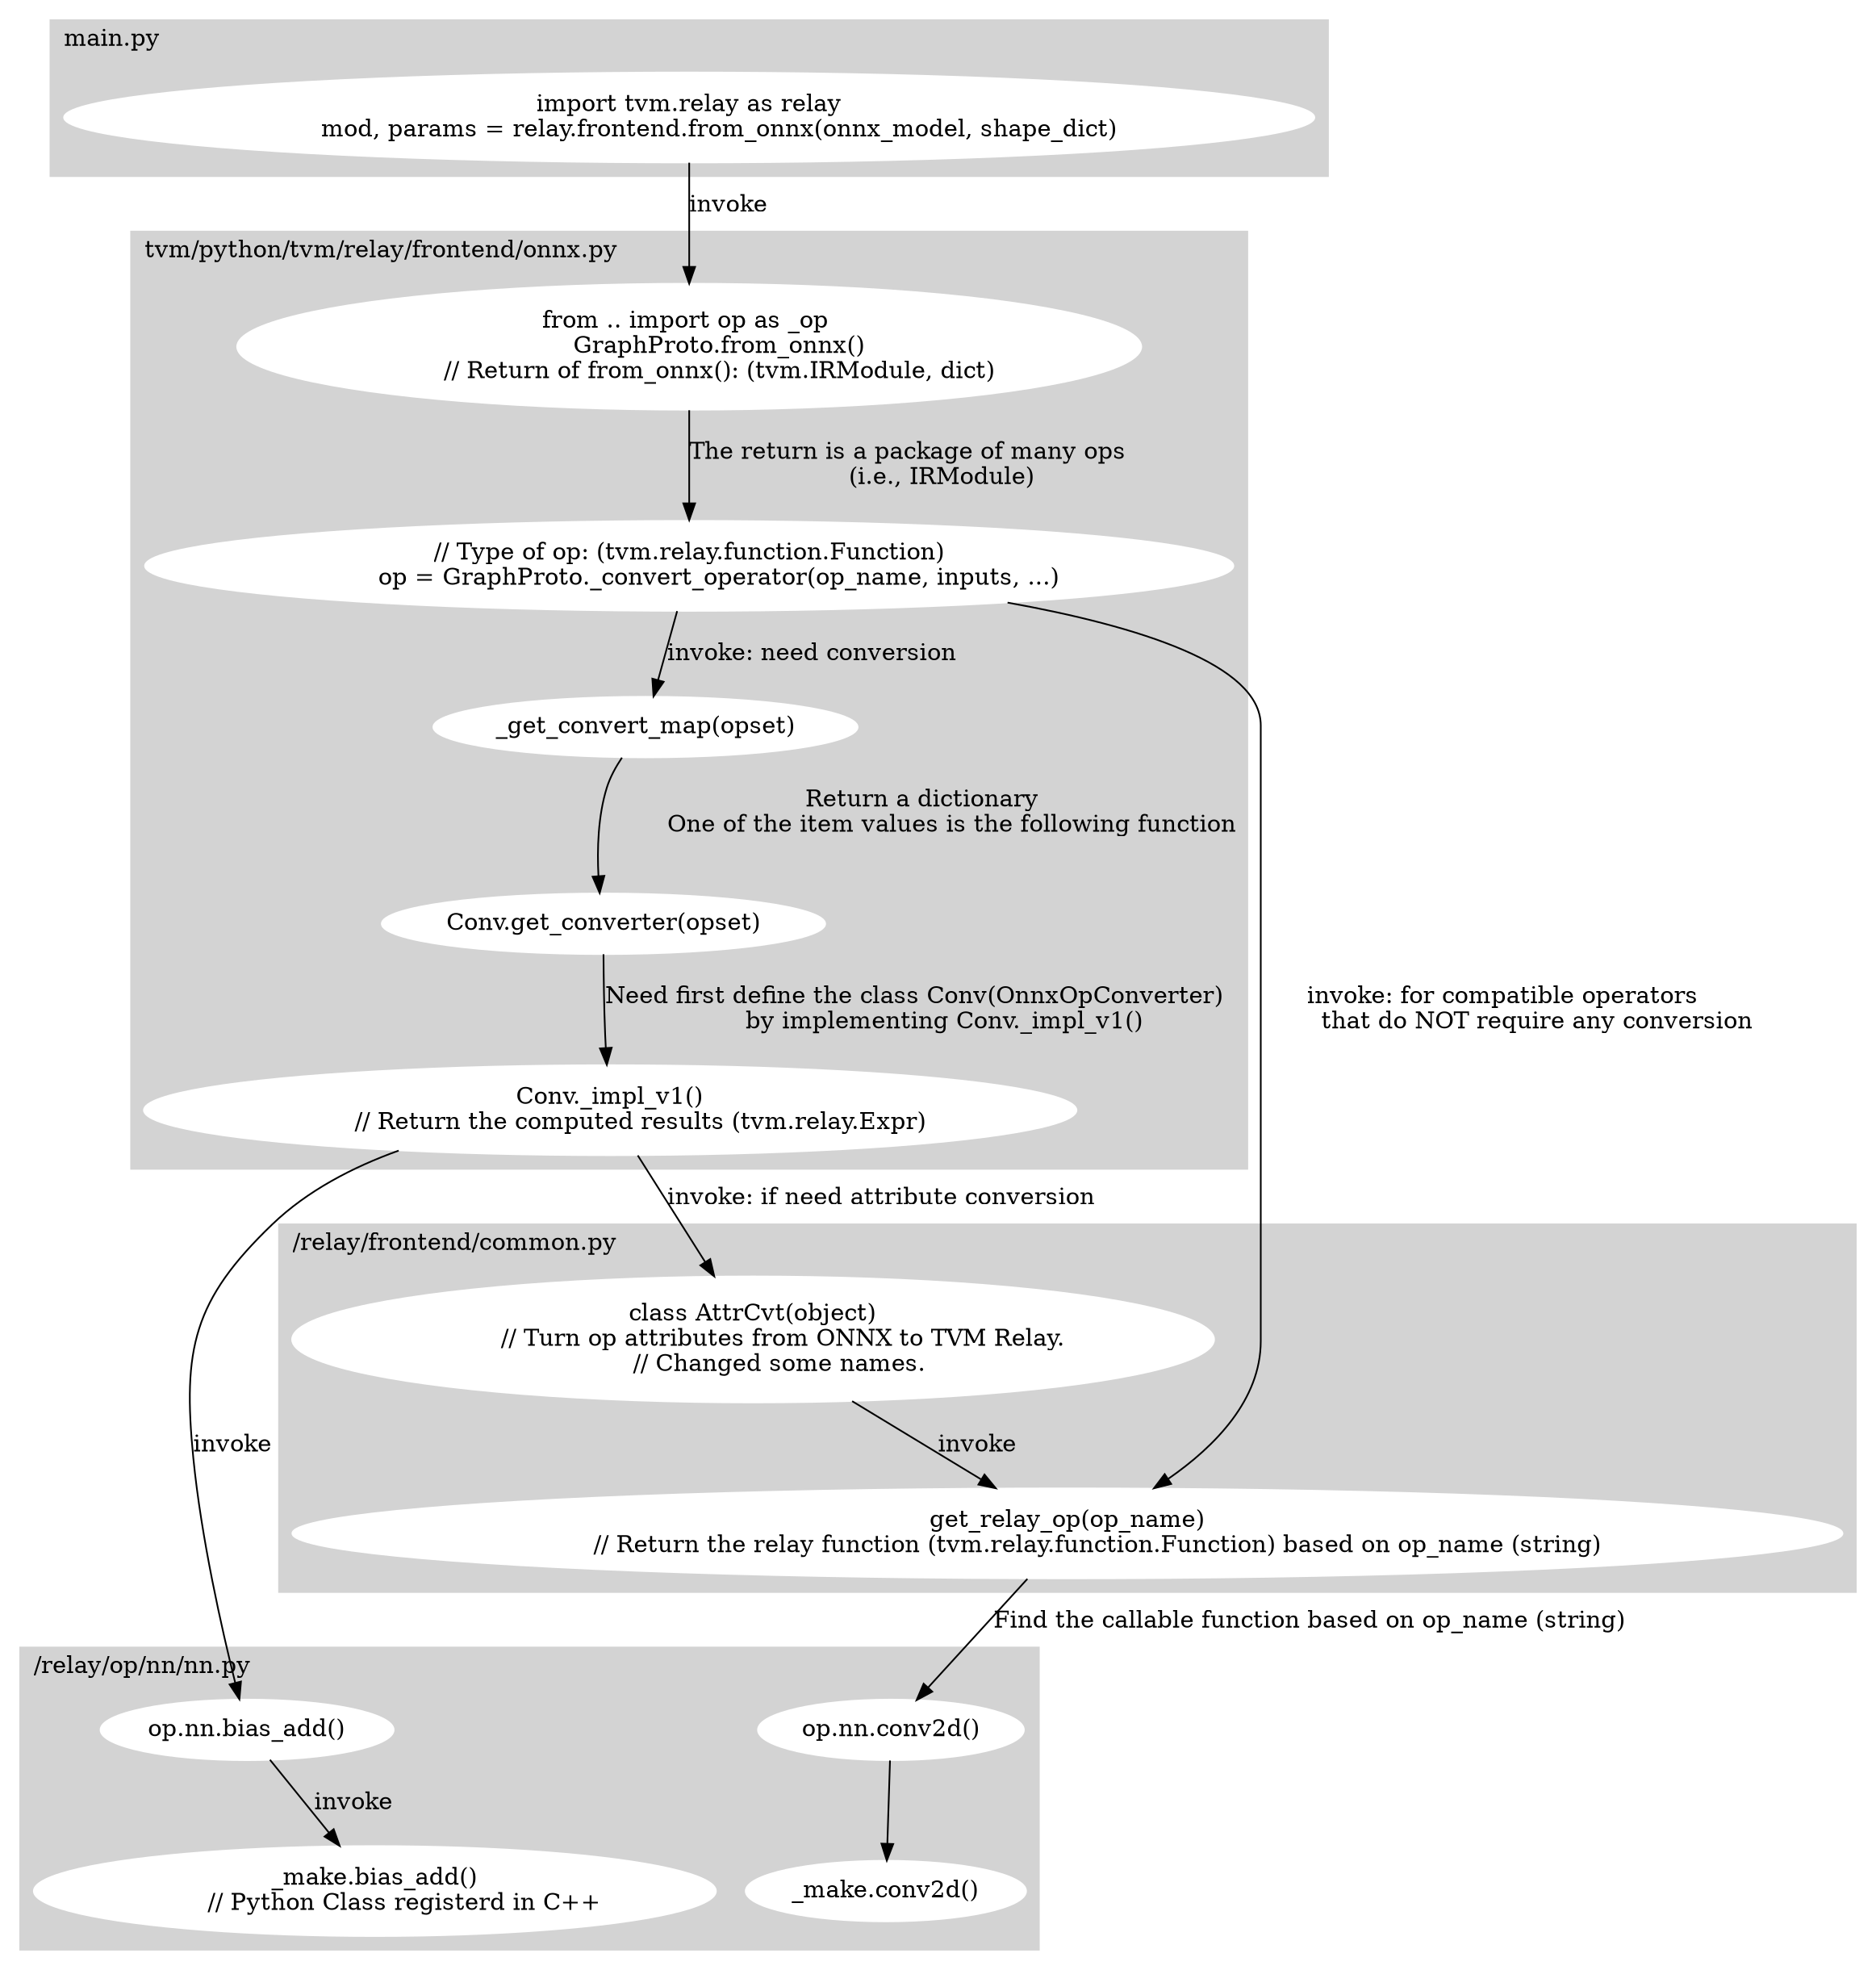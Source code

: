 digraph graphname {
    
    subgraph cluster_0 {
		style=filled;color=lightgrey;labeljust="l"
        node [style=filled,color=white];
        main [label="import tvm.relay as relay
        mod, params = relay.frontend.from_onnx(onnx_model, shape_dict)"]
		label = "main.py";
	}

    subgraph cluster_1 {
		style=filled;color=lightgrey;labeljust="l"
        node [style=filled,color=white];

        main->onnx0 [label="invoke"]
        onnx0 [label="from .. import op as _op 
        GraphProto.from_onnx()
        // Return of from_onnx(): (tvm.IRModule, dict)"]
        onnx1 [label="// Type of op: (tvm.relay.function.Function)
        op = GraphProto._convert_operator(op_name, inputs, ...)"]
        onnx0->onnx1 [label="The return is a package of many ops 
        (i.e., IRModule)"]; 
        onnx2 [label="_get_convert_map(opset)"]
        onnx4 [label="Conv.get_converter(opset)"]
        onnx4_1 [label="Conv._impl_v1()
        // Return the computed results (tvm.relay.Expr)"]
        onnx1->onnx2 [label="invoke: need conversion"]; 
        onnx2->onnx4 [label="Return a dictionary
        One of the item values is the following function
        "]; 
        onnx4->onnx4_1[label="Need first define the class Conv(OnnxOpConverter)
        by implementing Conv._impl_v1()"]

        label = "tvm/python/tvm/relay/frontend/onnx.py";
        }

    subgraph cluster_2 {
		style=filled;color=lightgrey;labeljust="l"
        node [style=filled,color=white];
		onnx5 [label="class AttrCvt(object)
        // Turn op attributes from ONNX to TVM Relay.
        // Changed some names. "]
        onnx3 [label="get_relay_op(op_name)
        // Return the relay function (tvm.relay.function.Function) based on op_name (string)"]
        onnx4_1->onnx5 [label="invoke: if need attribute conversion"]
        onnx5->onnx3 [label="invoke"]
        onnx1->onnx3 [label="invoke: for compatible operators 
        that do NOT require any conversion"]; 
		label = "/relay/frontend/common.py";
	}
    
    subgraph cluster_3 {
		style=filled;color=lightgrey;labeljust="l"
        node [style=filled,color=white];
        // onnx3->onnx7 [label="Find the callable function from Relay based on op_name"]
        onnx7 [label="op.nn.bias_add()"]
        onnx8 [label="_make.bias_add()
        // Python Class registerd in C++"]
        onnx7->onnx8 [label="invoke"]
        onnx4_1 -> onnx7 [label="invoke"]

        onnx9 [label="op.nn.conv2d()"]
        onnx3->onnx9 [label="Find the callable function based on op_name (string)"]

        onnx10 [label="_make.conv2d()"]
        onnx9->onnx10

		label = "/relay/op/nn/nn.py";
	}

    // subgraph cluster_4 {
	// 	style=filled;color=lightgrey;labeljust="l"
    //     node [style=filled,color=white];

	// 	label = "/relay/op/nn/nn.py";
	// }
}